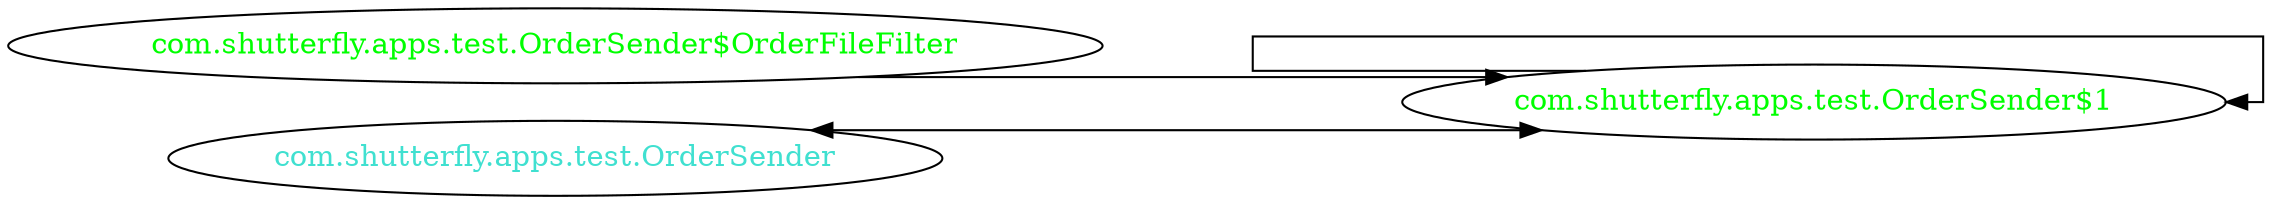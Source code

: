 digraph dependencyGraph {
 concentrate=true;
 ranksep="2.0";
 rankdir="LR"; 
 splines="ortho";
"com.shutterfly.apps.test.OrderSender$1" [fontcolor="red"];
"com.shutterfly.apps.test.OrderSender$OrderFileFilter" [ fontcolor="green" ];
"com.shutterfly.apps.test.OrderSender$OrderFileFilter"->"com.shutterfly.apps.test.OrderSender$1";
"com.shutterfly.apps.test.OrderSender$1" [ fontcolor="green" ];
"com.shutterfly.apps.test.OrderSender$1"->"com.shutterfly.apps.test.OrderSender$1";
"com.shutterfly.apps.test.OrderSender" [ fontcolor="turquoise" ];
"com.shutterfly.apps.test.OrderSender"->"com.shutterfly.apps.test.OrderSender$1" [dir=both];
}